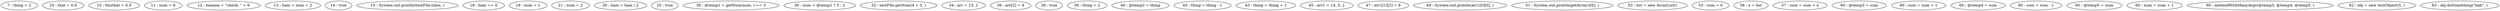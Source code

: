 digraph G {
"7 : thing = 2"
"10 : that = 0.0"
"10 : thisthat = 0.0"
"11 : num = 6"
"12 : banana = \"check: \" + 6"
"13 : ham = num + 2"
"14 : true"
"15 : System.out.println(testFile.class, )"
"18 : ham == 0"
"19 : num = 1"
"21 : num = 2"
"26 : ham = ham / 2"
"25 : true"
"30 : @temp1 = getNum(num, ) == 3"
"30 : num = @temp1 ? 5 : 2"
"32 : testFile.getNum(4 + 3, )"
"34 : arr = {3, }"
"36 : arr[2] = 4"
"38 : true"
"39 : thing = 2"
"40 : @temp2 = thing"
"40 : thing = thing - 1"
"43 : thing = thing + 1"
"45 : arr1 = {4, 5, }"
"47 : arr1[1][2] = 9"
"49 : System.out.println(arr1[0][0], )"
"51 : System.out.println(getArray()[0], )"
"53 : list = new ArrayList()"
"55 : sum = 0"
"56 : x = list"
"57 : sum = sum + x"
"60 : @temp3 = sum"
"60 : sum = sum + 1"
"60 : @temp4 = sum"
"60 : sum = sum - 1"
"60 : @temp5 = num"
"60 : num = num + 1"
"60 : methodWithManyArgs(@temp3, @temp4, @temp5, )"
"62 : obj = new testObject(5, )"
"63 : obj.doSomething(\"bah\", )"
}